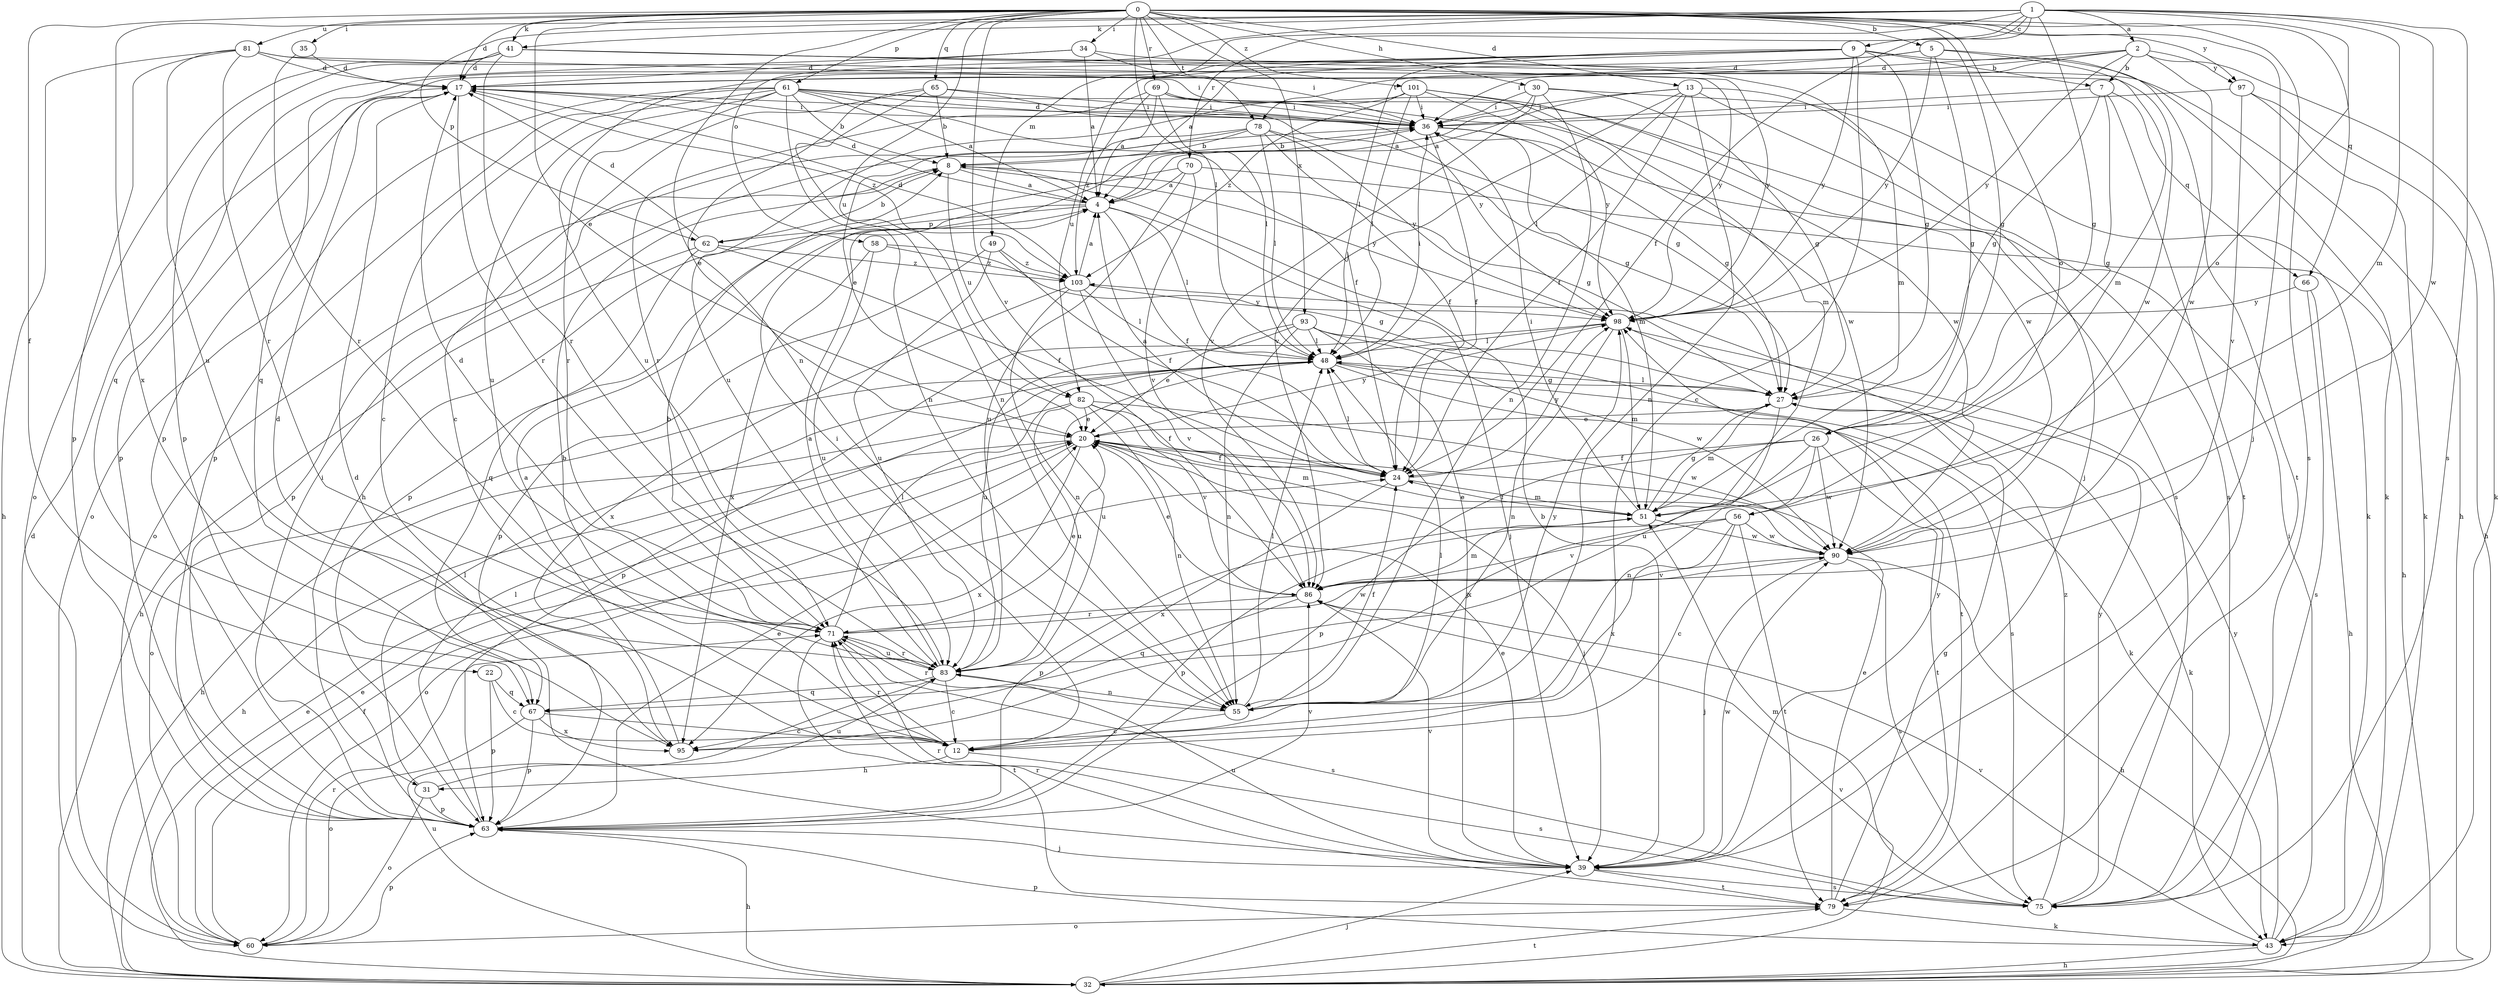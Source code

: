 strict digraph  {
0;
1;
2;
4;
5;
7;
8;
9;
12;
13;
17;
20;
22;
24;
26;
27;
30;
31;
32;
34;
35;
36;
39;
41;
43;
48;
49;
51;
55;
56;
58;
60;
61;
62;
63;
65;
66;
67;
69;
70;
71;
75;
78;
79;
81;
82;
83;
86;
90;
93;
95;
97;
98;
101;
103;
0 -> 5  [label=b];
0 -> 13  [label=d];
0 -> 17  [label=d];
0 -> 20  [label=e];
0 -> 22  [label=f];
0 -> 26  [label=g];
0 -> 30  [label=h];
0 -> 34  [label=i];
0 -> 35  [label=i];
0 -> 39  [label=j];
0 -> 41  [label=k];
0 -> 48  [label=l];
0 -> 55  [label=n];
0 -> 56  [label=o];
0 -> 61  [label=p];
0 -> 65  [label=q];
0 -> 66  [label=q];
0 -> 69  [label=r];
0 -> 75  [label=s];
0 -> 78  [label=t];
0 -> 81  [label=u];
0 -> 82  [label=u];
0 -> 86  [label=v];
0 -> 93  [label=x];
0 -> 97  [label=y];
0 -> 101  [label=z];
1 -> 2  [label=a];
1 -> 9  [label=c];
1 -> 24  [label=f];
1 -> 26  [label=g];
1 -> 41  [label=k];
1 -> 49  [label=m];
1 -> 51  [label=m];
1 -> 56  [label=o];
1 -> 58  [label=o];
1 -> 62  [label=p];
1 -> 70  [label=r];
1 -> 75  [label=s];
1 -> 90  [label=w];
1 -> 95  [label=x];
2 -> 7  [label=b];
2 -> 17  [label=d];
2 -> 36  [label=i];
2 -> 43  [label=k];
2 -> 78  [label=t];
2 -> 90  [label=w];
2 -> 97  [label=y];
2 -> 98  [label=y];
4 -> 17  [label=d];
4 -> 24  [label=f];
4 -> 31  [label=h];
4 -> 39  [label=j];
4 -> 48  [label=l];
4 -> 62  [label=p];
5 -> 17  [label=d];
5 -> 26  [label=g];
5 -> 51  [label=m];
5 -> 63  [label=p];
5 -> 79  [label=t];
5 -> 98  [label=y];
7 -> 26  [label=g];
7 -> 27  [label=g];
7 -> 36  [label=i];
7 -> 66  [label=q];
7 -> 79  [label=t];
8 -> 4  [label=a];
8 -> 27  [label=g];
8 -> 63  [label=p];
8 -> 82  [label=u];
8 -> 98  [label=y];
9 -> 4  [label=a];
9 -> 7  [label=b];
9 -> 12  [label=c];
9 -> 27  [label=g];
9 -> 43  [label=k];
9 -> 48  [label=l];
9 -> 67  [label=q];
9 -> 82  [label=u];
9 -> 83  [label=u];
9 -> 98  [label=y];
12 -> 8  [label=b];
12 -> 31  [label=h];
12 -> 36  [label=i];
12 -> 48  [label=l];
12 -> 71  [label=r];
12 -> 75  [label=s];
13 -> 4  [label=a];
13 -> 24  [label=f];
13 -> 36  [label=i];
13 -> 39  [label=j];
13 -> 48  [label=l];
13 -> 55  [label=n];
13 -> 75  [label=s];
13 -> 86  [label=v];
17 -> 36  [label=i];
17 -> 63  [label=p];
17 -> 71  [label=r];
17 -> 103  [label=z];
20 -> 24  [label=f];
20 -> 32  [label=h];
20 -> 39  [label=j];
20 -> 51  [label=m];
20 -> 60  [label=o];
20 -> 95  [label=x];
20 -> 98  [label=y];
22 -> 12  [label=c];
22 -> 63  [label=p];
22 -> 67  [label=q];
24 -> 4  [label=a];
24 -> 48  [label=l];
24 -> 51  [label=m];
24 -> 95  [label=x];
24 -> 98  [label=y];
26 -> 24  [label=f];
26 -> 55  [label=n];
26 -> 63  [label=p];
26 -> 79  [label=t];
26 -> 90  [label=w];
26 -> 95  [label=x];
27 -> 20  [label=e];
27 -> 43  [label=k];
27 -> 48  [label=l];
27 -> 51  [label=m];
27 -> 83  [label=u];
30 -> 4  [label=a];
30 -> 27  [label=g];
30 -> 36  [label=i];
30 -> 43  [label=k];
30 -> 55  [label=n];
30 -> 86  [label=v];
31 -> 48  [label=l];
31 -> 60  [label=o];
31 -> 63  [label=p];
31 -> 83  [label=u];
32 -> 17  [label=d];
32 -> 20  [label=e];
32 -> 39  [label=j];
32 -> 79  [label=t];
32 -> 83  [label=u];
32 -> 86  [label=v];
34 -> 4  [label=a];
34 -> 17  [label=d];
34 -> 36  [label=i];
34 -> 51  [label=m];
34 -> 67  [label=q];
35 -> 17  [label=d];
35 -> 71  [label=r];
36 -> 8  [label=b];
36 -> 17  [label=d];
36 -> 24  [label=f];
36 -> 27  [label=g];
36 -> 51  [label=m];
39 -> 8  [label=b];
39 -> 17  [label=d];
39 -> 20  [label=e];
39 -> 71  [label=r];
39 -> 75  [label=s];
39 -> 79  [label=t];
39 -> 83  [label=u];
39 -> 86  [label=v];
39 -> 90  [label=w];
39 -> 98  [label=y];
41 -> 17  [label=d];
41 -> 32  [label=h];
41 -> 60  [label=o];
41 -> 63  [label=p];
41 -> 71  [label=r];
41 -> 90  [label=w];
41 -> 98  [label=y];
43 -> 32  [label=h];
43 -> 36  [label=i];
43 -> 63  [label=p];
43 -> 86  [label=v];
43 -> 98  [label=y];
48 -> 27  [label=g];
48 -> 36  [label=i];
48 -> 43  [label=k];
48 -> 60  [label=o];
48 -> 75  [label=s];
48 -> 83  [label=u];
49 -> 24  [label=f];
49 -> 63  [label=p];
49 -> 83  [label=u];
49 -> 103  [label=z];
51 -> 24  [label=f];
51 -> 27  [label=g];
51 -> 36  [label=i];
51 -> 63  [label=p];
51 -> 90  [label=w];
55 -> 12  [label=c];
55 -> 24  [label=f];
55 -> 48  [label=l];
55 -> 71  [label=r];
55 -> 98  [label=y];
56 -> 12  [label=c];
56 -> 63  [label=p];
56 -> 79  [label=t];
56 -> 86  [label=v];
56 -> 90  [label=w];
56 -> 95  [label=x];
58 -> 27  [label=g];
58 -> 83  [label=u];
58 -> 95  [label=x];
58 -> 103  [label=z];
60 -> 20  [label=e];
60 -> 24  [label=f];
60 -> 63  [label=p];
60 -> 71  [label=r];
61 -> 4  [label=a];
61 -> 8  [label=b];
61 -> 12  [label=c];
61 -> 24  [label=f];
61 -> 27  [label=g];
61 -> 36  [label=i];
61 -> 55  [label=n];
61 -> 60  [label=o];
61 -> 63  [label=p];
61 -> 71  [label=r];
61 -> 83  [label=u];
61 -> 90  [label=w];
62 -> 8  [label=b];
62 -> 17  [label=d];
62 -> 24  [label=f];
62 -> 32  [label=h];
62 -> 67  [label=q];
62 -> 103  [label=z];
63 -> 20  [label=e];
63 -> 32  [label=h];
63 -> 36  [label=i];
63 -> 39  [label=j];
63 -> 48  [label=l];
63 -> 86  [label=v];
65 -> 8  [label=b];
65 -> 12  [label=c];
65 -> 20  [label=e];
65 -> 36  [label=i];
65 -> 55  [label=n];
65 -> 98  [label=y];
66 -> 32  [label=h];
66 -> 75  [label=s];
66 -> 98  [label=y];
67 -> 12  [label=c];
67 -> 60  [label=o];
67 -> 63  [label=p];
67 -> 95  [label=x];
69 -> 4  [label=a];
69 -> 36  [label=i];
69 -> 48  [label=l];
69 -> 71  [label=r];
69 -> 75  [label=s];
69 -> 90  [label=w];
69 -> 103  [label=z];
70 -> 4  [label=a];
70 -> 32  [label=h];
70 -> 63  [label=p];
70 -> 83  [label=u];
70 -> 86  [label=v];
71 -> 17  [label=d];
71 -> 20  [label=e];
71 -> 48  [label=l];
71 -> 75  [label=s];
71 -> 79  [label=t];
71 -> 83  [label=u];
71 -> 90  [label=w];
75 -> 51  [label=m];
75 -> 98  [label=y];
75 -> 103  [label=z];
78 -> 8  [label=b];
78 -> 20  [label=e];
78 -> 24  [label=f];
78 -> 27  [label=g];
78 -> 48  [label=l];
78 -> 60  [label=o];
78 -> 98  [label=y];
79 -> 20  [label=e];
79 -> 27  [label=g];
79 -> 43  [label=k];
79 -> 60  [label=o];
79 -> 71  [label=r];
81 -> 17  [label=d];
81 -> 32  [label=h];
81 -> 36  [label=i];
81 -> 63  [label=p];
81 -> 71  [label=r];
81 -> 83  [label=u];
81 -> 98  [label=y];
82 -> 20  [label=e];
82 -> 24  [label=f];
82 -> 32  [label=h];
82 -> 55  [label=n];
82 -> 83  [label=u];
82 -> 86  [label=v];
82 -> 90  [label=w];
83 -> 4  [label=a];
83 -> 8  [label=b];
83 -> 12  [label=c];
83 -> 55  [label=n];
83 -> 67  [label=q];
83 -> 71  [label=r];
86 -> 20  [label=e];
86 -> 51  [label=m];
86 -> 67  [label=q];
86 -> 71  [label=r];
90 -> 20  [label=e];
90 -> 32  [label=h];
90 -> 39  [label=j];
90 -> 75  [label=s];
90 -> 86  [label=v];
93 -> 20  [label=e];
93 -> 39  [label=j];
93 -> 48  [label=l];
93 -> 55  [label=n];
93 -> 79  [label=t];
93 -> 83  [label=u];
93 -> 90  [label=w];
95 -> 4  [label=a];
95 -> 17  [label=d];
97 -> 32  [label=h];
97 -> 36  [label=i];
97 -> 43  [label=k];
97 -> 86  [label=v];
98 -> 48  [label=l];
98 -> 51  [label=m];
98 -> 55  [label=n];
98 -> 63  [label=p];
101 -> 36  [label=i];
101 -> 48  [label=l];
101 -> 51  [label=m];
101 -> 83  [label=u];
101 -> 90  [label=w];
101 -> 98  [label=y];
101 -> 103  [label=z];
103 -> 4  [label=a];
103 -> 17  [label=d];
103 -> 48  [label=l];
103 -> 55  [label=n];
103 -> 86  [label=v];
103 -> 95  [label=x];
103 -> 98  [label=y];
}
